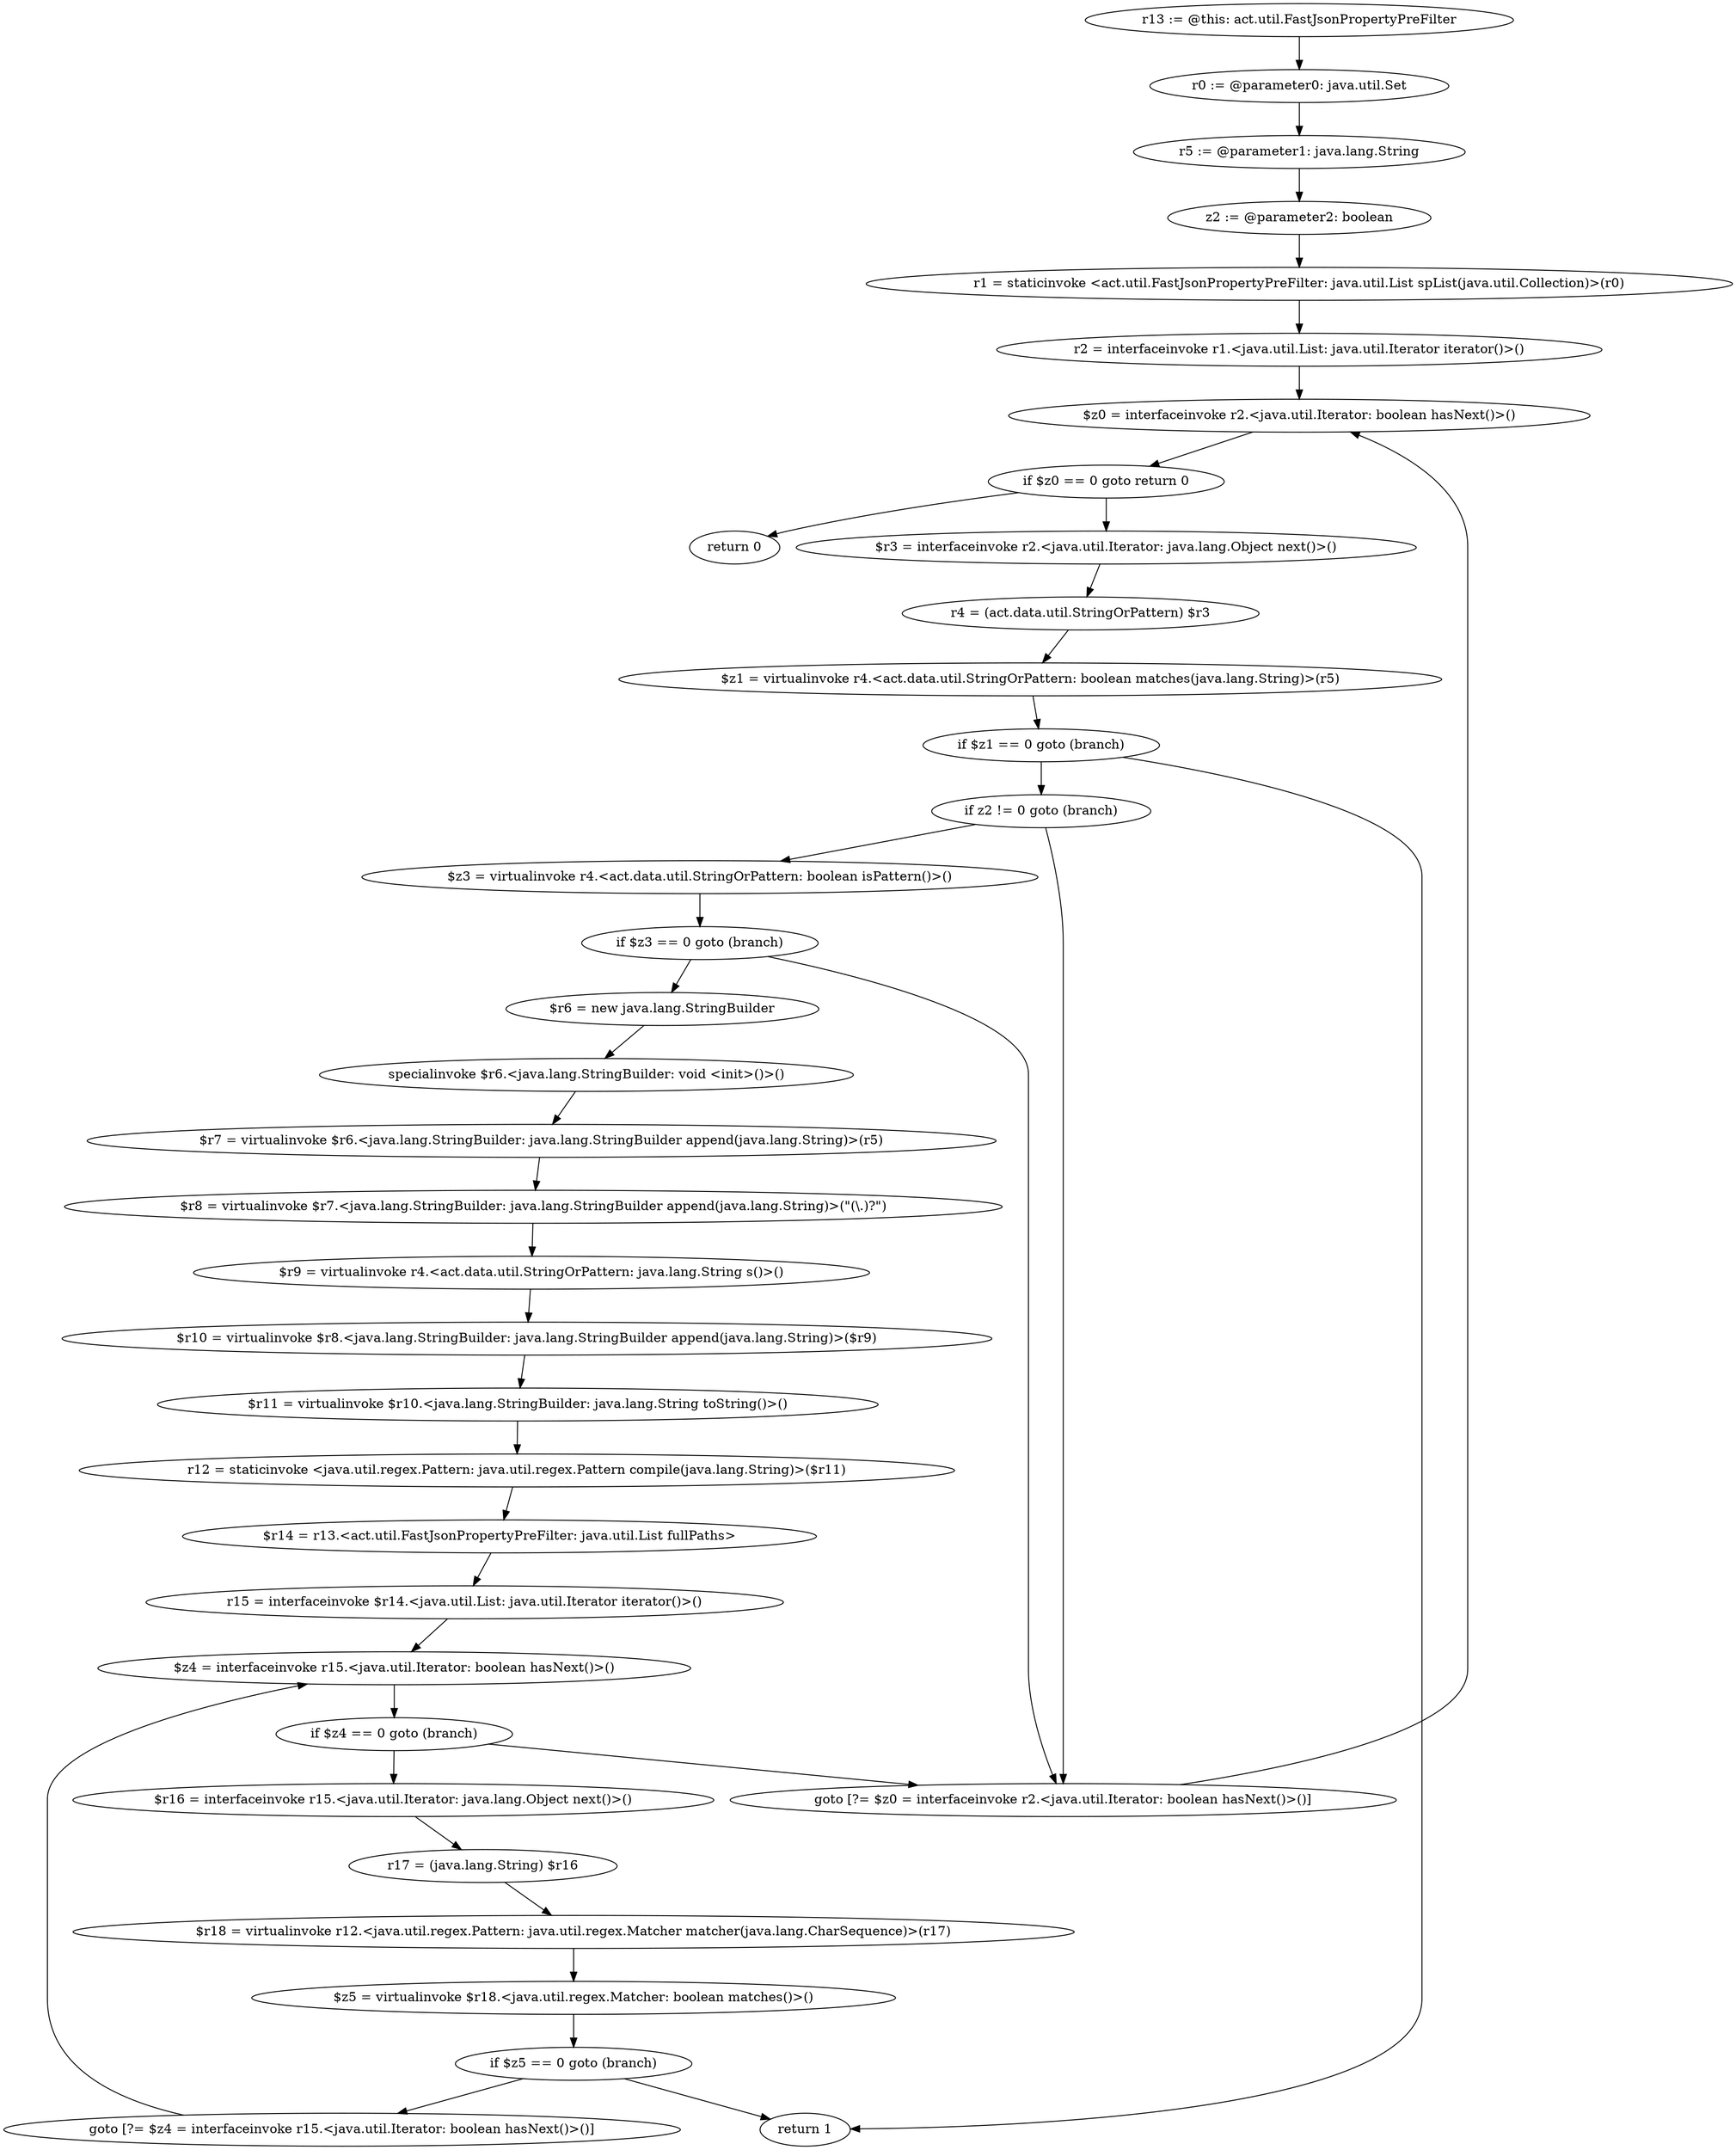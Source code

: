 digraph "unitGraph" {
    "r13 := @this: act.util.FastJsonPropertyPreFilter"
    "r0 := @parameter0: java.util.Set"
    "r5 := @parameter1: java.lang.String"
    "z2 := @parameter2: boolean"
    "r1 = staticinvoke <act.util.FastJsonPropertyPreFilter: java.util.List spList(java.util.Collection)>(r0)"
    "r2 = interfaceinvoke r1.<java.util.List: java.util.Iterator iterator()>()"
    "$z0 = interfaceinvoke r2.<java.util.Iterator: boolean hasNext()>()"
    "if $z0 == 0 goto return 0"
    "$r3 = interfaceinvoke r2.<java.util.Iterator: java.lang.Object next()>()"
    "r4 = (act.data.util.StringOrPattern) $r3"
    "$z1 = virtualinvoke r4.<act.data.util.StringOrPattern: boolean matches(java.lang.String)>(r5)"
    "if $z1 == 0 goto (branch)"
    "return 1"
    "if z2 != 0 goto (branch)"
    "$z3 = virtualinvoke r4.<act.data.util.StringOrPattern: boolean isPattern()>()"
    "if $z3 == 0 goto (branch)"
    "$r6 = new java.lang.StringBuilder"
    "specialinvoke $r6.<java.lang.StringBuilder: void <init>()>()"
    "$r7 = virtualinvoke $r6.<java.lang.StringBuilder: java.lang.StringBuilder append(java.lang.String)>(r5)"
    "$r8 = virtualinvoke $r7.<java.lang.StringBuilder: java.lang.StringBuilder append(java.lang.String)>(\"(\\.)?\")"
    "$r9 = virtualinvoke r4.<act.data.util.StringOrPattern: java.lang.String s()>()"
    "$r10 = virtualinvoke $r8.<java.lang.StringBuilder: java.lang.StringBuilder append(java.lang.String)>($r9)"
    "$r11 = virtualinvoke $r10.<java.lang.StringBuilder: java.lang.String toString()>()"
    "r12 = staticinvoke <java.util.regex.Pattern: java.util.regex.Pattern compile(java.lang.String)>($r11)"
    "$r14 = r13.<act.util.FastJsonPropertyPreFilter: java.util.List fullPaths>"
    "r15 = interfaceinvoke $r14.<java.util.List: java.util.Iterator iterator()>()"
    "$z4 = interfaceinvoke r15.<java.util.Iterator: boolean hasNext()>()"
    "if $z4 == 0 goto (branch)"
    "$r16 = interfaceinvoke r15.<java.util.Iterator: java.lang.Object next()>()"
    "r17 = (java.lang.String) $r16"
    "$r18 = virtualinvoke r12.<java.util.regex.Pattern: java.util.regex.Matcher matcher(java.lang.CharSequence)>(r17)"
    "$z5 = virtualinvoke $r18.<java.util.regex.Matcher: boolean matches()>()"
    "if $z5 == 0 goto (branch)"
    "goto [?= $z4 = interfaceinvoke r15.<java.util.Iterator: boolean hasNext()>()]"
    "goto [?= $z0 = interfaceinvoke r2.<java.util.Iterator: boolean hasNext()>()]"
    "return 0"
    "r13 := @this: act.util.FastJsonPropertyPreFilter"->"r0 := @parameter0: java.util.Set";
    "r0 := @parameter0: java.util.Set"->"r5 := @parameter1: java.lang.String";
    "r5 := @parameter1: java.lang.String"->"z2 := @parameter2: boolean";
    "z2 := @parameter2: boolean"->"r1 = staticinvoke <act.util.FastJsonPropertyPreFilter: java.util.List spList(java.util.Collection)>(r0)";
    "r1 = staticinvoke <act.util.FastJsonPropertyPreFilter: java.util.List spList(java.util.Collection)>(r0)"->"r2 = interfaceinvoke r1.<java.util.List: java.util.Iterator iterator()>()";
    "r2 = interfaceinvoke r1.<java.util.List: java.util.Iterator iterator()>()"->"$z0 = interfaceinvoke r2.<java.util.Iterator: boolean hasNext()>()";
    "$z0 = interfaceinvoke r2.<java.util.Iterator: boolean hasNext()>()"->"if $z0 == 0 goto return 0";
    "if $z0 == 0 goto return 0"->"$r3 = interfaceinvoke r2.<java.util.Iterator: java.lang.Object next()>()";
    "if $z0 == 0 goto return 0"->"return 0";
    "$r3 = interfaceinvoke r2.<java.util.Iterator: java.lang.Object next()>()"->"r4 = (act.data.util.StringOrPattern) $r3";
    "r4 = (act.data.util.StringOrPattern) $r3"->"$z1 = virtualinvoke r4.<act.data.util.StringOrPattern: boolean matches(java.lang.String)>(r5)";
    "$z1 = virtualinvoke r4.<act.data.util.StringOrPattern: boolean matches(java.lang.String)>(r5)"->"if $z1 == 0 goto (branch)";
    "if $z1 == 0 goto (branch)"->"return 1";
    "if $z1 == 0 goto (branch)"->"if z2 != 0 goto (branch)";
    "if z2 != 0 goto (branch)"->"$z3 = virtualinvoke r4.<act.data.util.StringOrPattern: boolean isPattern()>()";
    "if z2 != 0 goto (branch)"->"goto [?= $z0 = interfaceinvoke r2.<java.util.Iterator: boolean hasNext()>()]";
    "$z3 = virtualinvoke r4.<act.data.util.StringOrPattern: boolean isPattern()>()"->"if $z3 == 0 goto (branch)";
    "if $z3 == 0 goto (branch)"->"$r6 = new java.lang.StringBuilder";
    "if $z3 == 0 goto (branch)"->"goto [?= $z0 = interfaceinvoke r2.<java.util.Iterator: boolean hasNext()>()]";
    "$r6 = new java.lang.StringBuilder"->"specialinvoke $r6.<java.lang.StringBuilder: void <init>()>()";
    "specialinvoke $r6.<java.lang.StringBuilder: void <init>()>()"->"$r7 = virtualinvoke $r6.<java.lang.StringBuilder: java.lang.StringBuilder append(java.lang.String)>(r5)";
    "$r7 = virtualinvoke $r6.<java.lang.StringBuilder: java.lang.StringBuilder append(java.lang.String)>(r5)"->"$r8 = virtualinvoke $r7.<java.lang.StringBuilder: java.lang.StringBuilder append(java.lang.String)>(\"(\\.)?\")";
    "$r8 = virtualinvoke $r7.<java.lang.StringBuilder: java.lang.StringBuilder append(java.lang.String)>(\"(\\.)?\")"->"$r9 = virtualinvoke r4.<act.data.util.StringOrPattern: java.lang.String s()>()";
    "$r9 = virtualinvoke r4.<act.data.util.StringOrPattern: java.lang.String s()>()"->"$r10 = virtualinvoke $r8.<java.lang.StringBuilder: java.lang.StringBuilder append(java.lang.String)>($r9)";
    "$r10 = virtualinvoke $r8.<java.lang.StringBuilder: java.lang.StringBuilder append(java.lang.String)>($r9)"->"$r11 = virtualinvoke $r10.<java.lang.StringBuilder: java.lang.String toString()>()";
    "$r11 = virtualinvoke $r10.<java.lang.StringBuilder: java.lang.String toString()>()"->"r12 = staticinvoke <java.util.regex.Pattern: java.util.regex.Pattern compile(java.lang.String)>($r11)";
    "r12 = staticinvoke <java.util.regex.Pattern: java.util.regex.Pattern compile(java.lang.String)>($r11)"->"$r14 = r13.<act.util.FastJsonPropertyPreFilter: java.util.List fullPaths>";
    "$r14 = r13.<act.util.FastJsonPropertyPreFilter: java.util.List fullPaths>"->"r15 = interfaceinvoke $r14.<java.util.List: java.util.Iterator iterator()>()";
    "r15 = interfaceinvoke $r14.<java.util.List: java.util.Iterator iterator()>()"->"$z4 = interfaceinvoke r15.<java.util.Iterator: boolean hasNext()>()";
    "$z4 = interfaceinvoke r15.<java.util.Iterator: boolean hasNext()>()"->"if $z4 == 0 goto (branch)";
    "if $z4 == 0 goto (branch)"->"$r16 = interfaceinvoke r15.<java.util.Iterator: java.lang.Object next()>()";
    "if $z4 == 0 goto (branch)"->"goto [?= $z0 = interfaceinvoke r2.<java.util.Iterator: boolean hasNext()>()]";
    "$r16 = interfaceinvoke r15.<java.util.Iterator: java.lang.Object next()>()"->"r17 = (java.lang.String) $r16";
    "r17 = (java.lang.String) $r16"->"$r18 = virtualinvoke r12.<java.util.regex.Pattern: java.util.regex.Matcher matcher(java.lang.CharSequence)>(r17)";
    "$r18 = virtualinvoke r12.<java.util.regex.Pattern: java.util.regex.Matcher matcher(java.lang.CharSequence)>(r17)"->"$z5 = virtualinvoke $r18.<java.util.regex.Matcher: boolean matches()>()";
    "$z5 = virtualinvoke $r18.<java.util.regex.Matcher: boolean matches()>()"->"if $z5 == 0 goto (branch)";
    "if $z5 == 0 goto (branch)"->"return 1";
    "if $z5 == 0 goto (branch)"->"goto [?= $z4 = interfaceinvoke r15.<java.util.Iterator: boolean hasNext()>()]";
    "goto [?= $z4 = interfaceinvoke r15.<java.util.Iterator: boolean hasNext()>()]"->"$z4 = interfaceinvoke r15.<java.util.Iterator: boolean hasNext()>()";
    "goto [?= $z0 = interfaceinvoke r2.<java.util.Iterator: boolean hasNext()>()]"->"$z0 = interfaceinvoke r2.<java.util.Iterator: boolean hasNext()>()";
}
